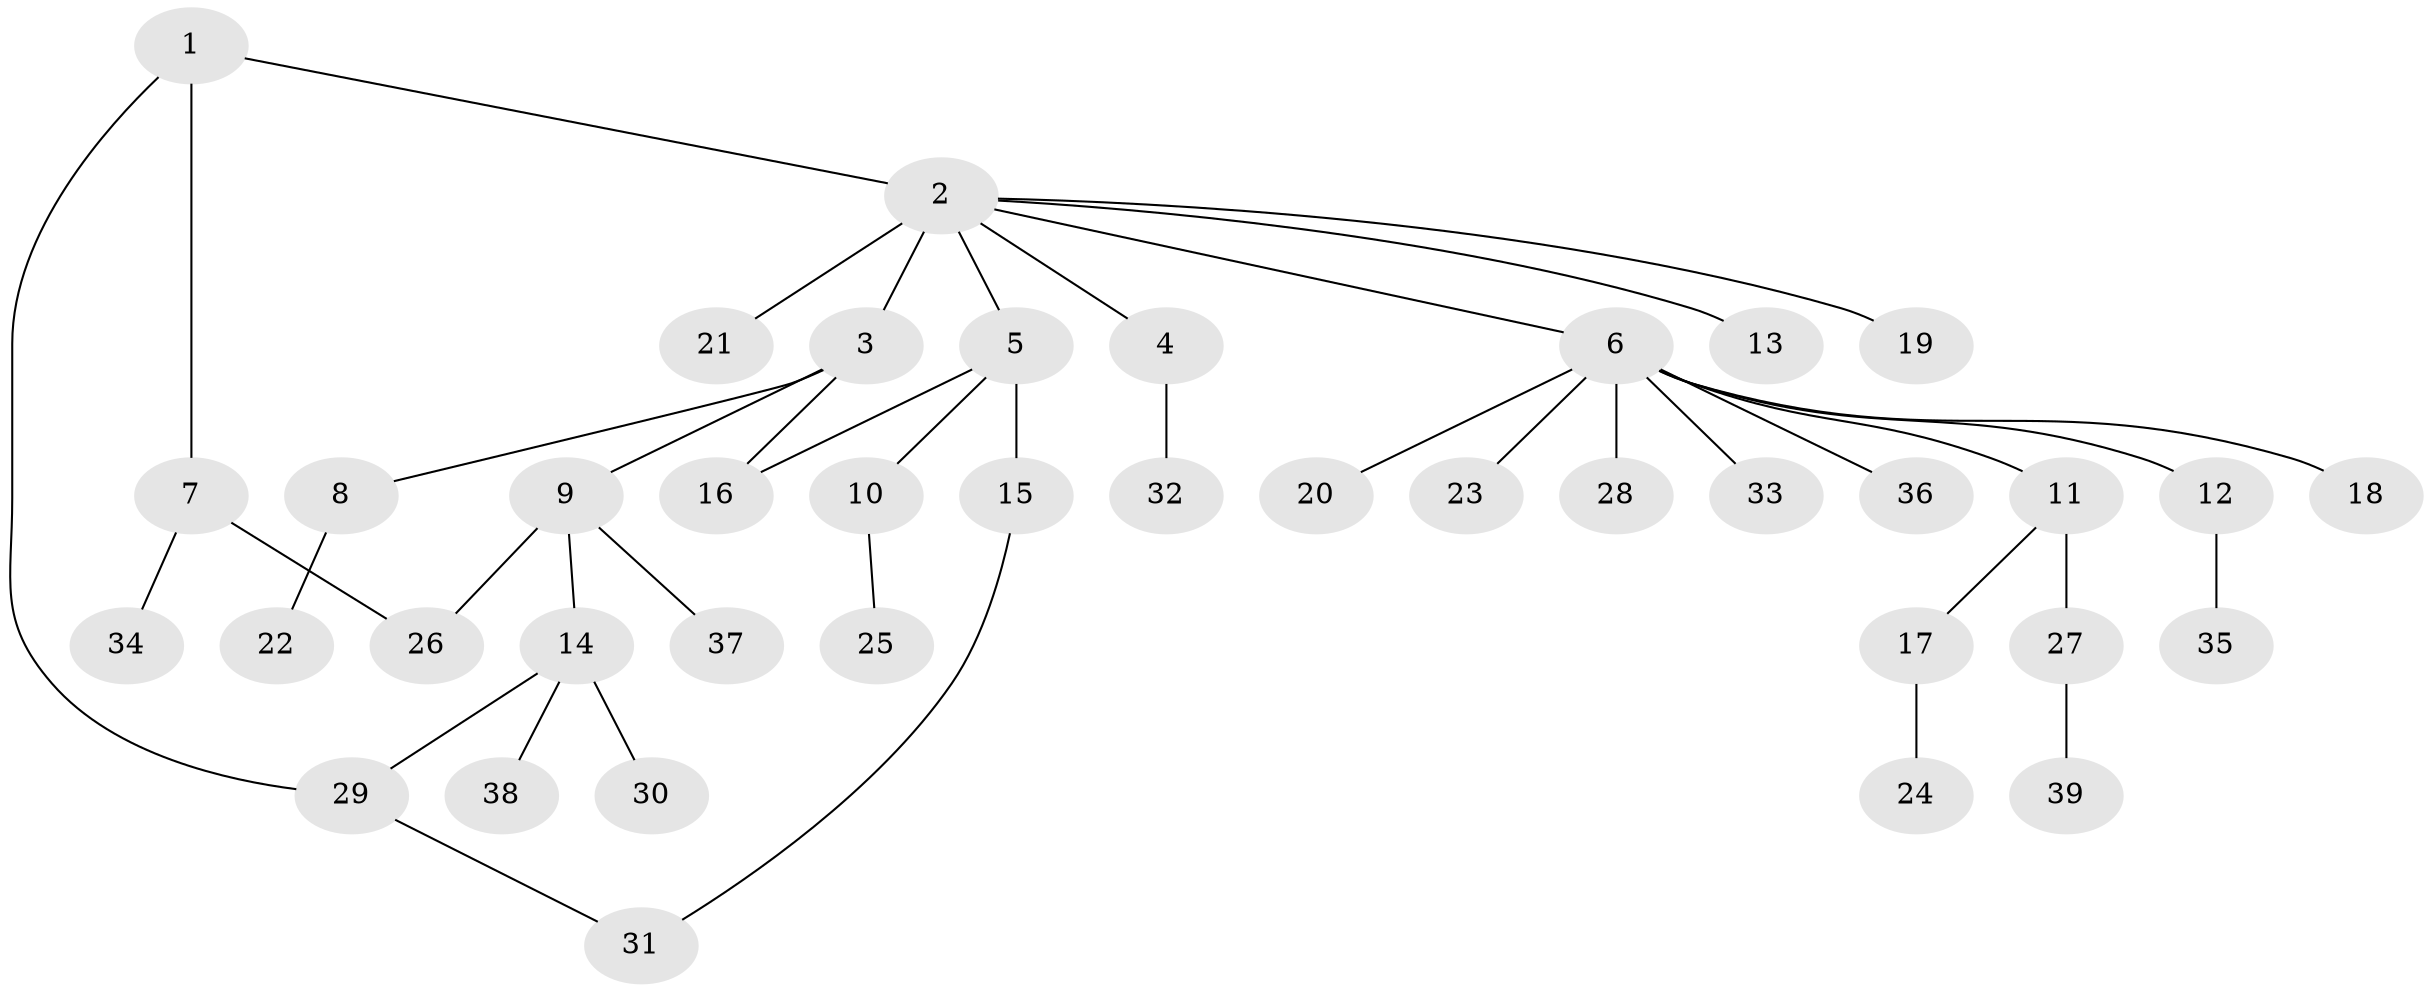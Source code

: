 // original degree distribution, {4: 0.056338028169014086, 13: 0.014084507042253521, 6: 0.028169014084507043, 3: 0.056338028169014086, 7: 0.014084507042253521, 10: 0.014084507042253521, 5: 0.028169014084507043, 2: 0.22535211267605634, 1: 0.5633802816901409}
// Generated by graph-tools (version 1.1) at 2025/35/03/09/25 02:35:50]
// undirected, 39 vertices, 42 edges
graph export_dot {
graph [start="1"]
  node [color=gray90,style=filled];
  1;
  2;
  3;
  4;
  5;
  6;
  7;
  8;
  9;
  10;
  11;
  12;
  13;
  14;
  15;
  16;
  17;
  18;
  19;
  20;
  21;
  22;
  23;
  24;
  25;
  26;
  27;
  28;
  29;
  30;
  31;
  32;
  33;
  34;
  35;
  36;
  37;
  38;
  39;
  1 -- 2 [weight=1.0];
  1 -- 7 [weight=1.0];
  1 -- 29 [weight=1.0];
  2 -- 3 [weight=1.0];
  2 -- 4 [weight=1.0];
  2 -- 5 [weight=1.0];
  2 -- 6 [weight=1.0];
  2 -- 13 [weight=1.0];
  2 -- 19 [weight=1.0];
  2 -- 21 [weight=3.0];
  3 -- 8 [weight=1.0];
  3 -- 9 [weight=1.0];
  3 -- 16 [weight=1.0];
  4 -- 32 [weight=1.0];
  5 -- 10 [weight=1.0];
  5 -- 15 [weight=3.0];
  5 -- 16 [weight=1.0];
  6 -- 11 [weight=1.0];
  6 -- 12 [weight=1.0];
  6 -- 18 [weight=1.0];
  6 -- 20 [weight=1.0];
  6 -- 23 [weight=1.0];
  6 -- 28 [weight=1.0];
  6 -- 33 [weight=1.0];
  6 -- 36 [weight=1.0];
  7 -- 26 [weight=2.0];
  7 -- 34 [weight=1.0];
  8 -- 22 [weight=2.0];
  9 -- 14 [weight=1.0];
  9 -- 26 [weight=1.0];
  9 -- 37 [weight=1.0];
  10 -- 25 [weight=2.0];
  11 -- 17 [weight=1.0];
  11 -- 27 [weight=1.0];
  12 -- 35 [weight=1.0];
  14 -- 29 [weight=1.0];
  14 -- 30 [weight=2.0];
  14 -- 38 [weight=1.0];
  15 -- 31 [weight=1.0];
  17 -- 24 [weight=1.0];
  27 -- 39 [weight=1.0];
  29 -- 31 [weight=1.0];
}
